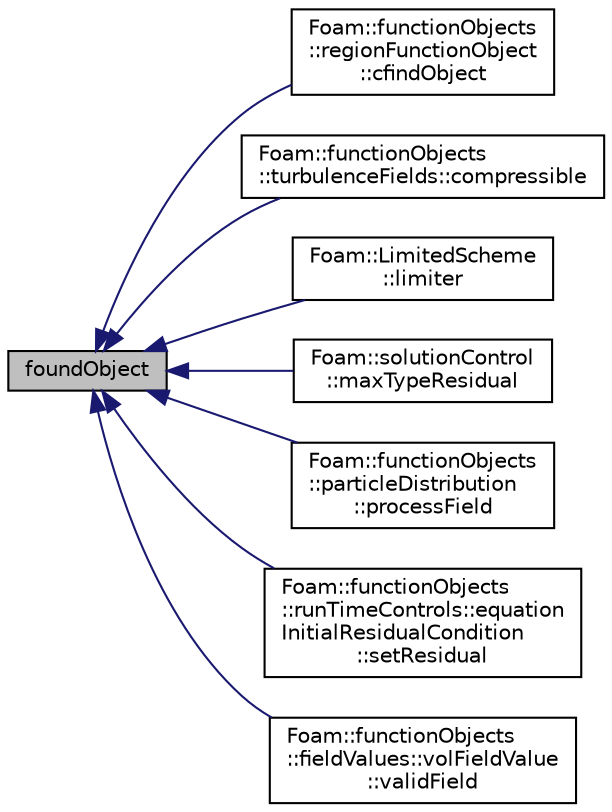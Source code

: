 digraph "foundObject"
{
  bgcolor="transparent";
  edge [fontname="Helvetica",fontsize="10",labelfontname="Helvetica",labelfontsize="10"];
  node [fontname="Helvetica",fontsize="10",shape=record];
  rankdir="LR";
  Node1 [label="foundObject",height=0.2,width=0.4,color="black", fillcolor="grey75", style="filled" fontcolor="black"];
  Node1 -> Node2 [dir="back",color="midnightblue",fontsize="10",style="solid",fontname="Helvetica"];
  Node2 [label="Foam::functionObjects\l::regionFunctionObject\l::cfindObject",height=0.2,width=0.4,color="black",URL="$classFoam_1_1functionObjects_1_1regionFunctionObject.html#a4b26d1ca88b17fd78c1c3541c10c339e",tooltip="Return const pointer to the object (eg, a field) in the (sub) objectRegistry. "];
  Node1 -> Node3 [dir="back",color="midnightblue",fontsize="10",style="solid",fontname="Helvetica"];
  Node3 [label="Foam::functionObjects\l::turbulenceFields::compressible",height=0.2,width=0.4,color="black",URL="$classFoam_1_1functionObjects_1_1turbulenceFields.html#a49c093e9be7862696c0f8e43db124300",tooltip="Return true if compressible turbulence model is identified. "];
  Node1 -> Node4 [dir="back",color="midnightblue",fontsize="10",style="solid",fontname="Helvetica"];
  Node4 [label="Foam::LimitedScheme\l::limiter",height=0.2,width=0.4,color="black",URL="$classFoam_1_1LimitedScheme.html#aad9e018b93b59932a398c0826c5cef86",tooltip="Return the interpolation weighting factors. "];
  Node1 -> Node5 [dir="back",color="midnightblue",fontsize="10",style="solid",fontname="Helvetica"];
  Node5 [label="Foam::solutionControl\l::maxTypeResidual",height=0.2,width=0.4,color="black",URL="$classFoam_1_1solutionControl.html#a6085bb62789ab72e53a9f460ab97405e",tooltip="Initial and final residual of the specified field-name, provided that the corresponding volume field ..."];
  Node1 -> Node6 [dir="back",color="midnightblue",fontsize="10",style="solid",fontname="Helvetica"];
  Node6 [label="Foam::functionObjects\l::particleDistribution\l::processField",height=0.2,width=0.4,color="black",URL="$classFoam_1_1functionObjects_1_1particleDistribution.html#a913c617a135eb51c9631e7a5352a70a7"];
  Node1 -> Node7 [dir="back",color="midnightblue",fontsize="10",style="solid",fontname="Helvetica"];
  Node7 [label="Foam::functionObjects\l::runTimeControls::equation\lInitialResidualCondition\l::setResidual",height=0.2,width=0.4,color="black",URL="$classFoam_1_1functionObjects_1_1runTimeControls_1_1equationInitialResidualCondition.html#a1cd57f6731ad71d2c1ae7fc96a7df99a",tooltip="Set the residual (scalar) value. "];
  Node1 -> Node8 [dir="back",color="midnightblue",fontsize="10",style="solid",fontname="Helvetica"];
  Node8 [label="Foam::functionObjects\l::fieldValues::volFieldValue\l::validField",height=0.2,width=0.4,color="black",URL="$classFoam_1_1functionObjects_1_1fieldValues_1_1volFieldValue.html#ab7dc1ef9aec996faa557107242472553",tooltip="Return true if the field name is valid. "];
}
